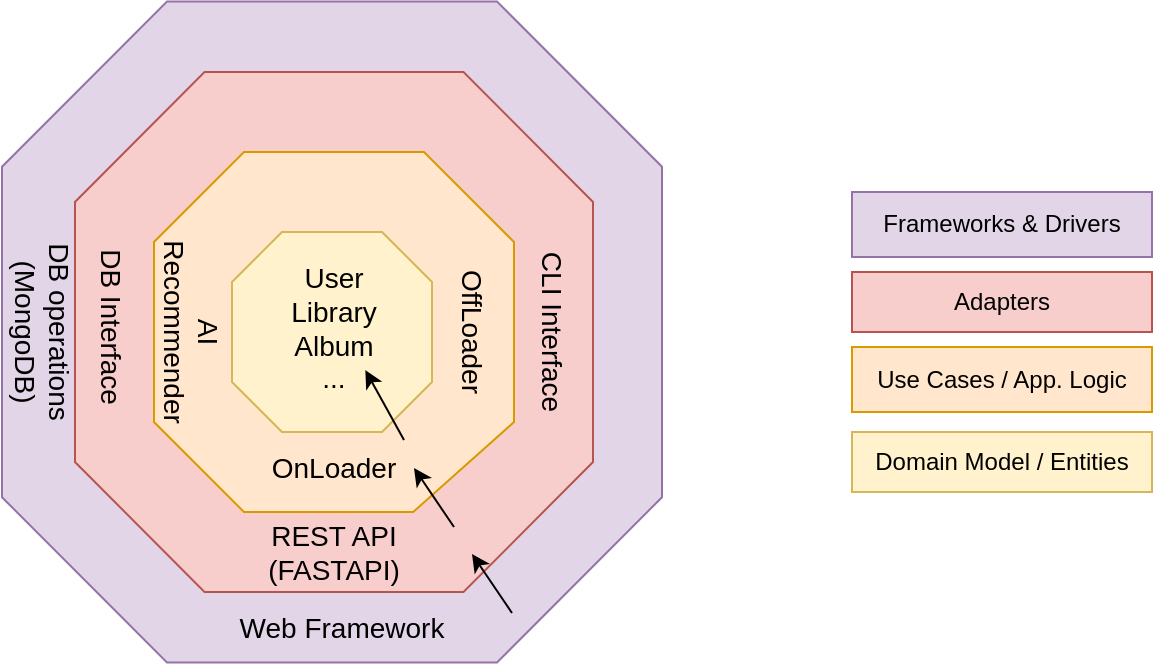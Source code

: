 <mxfile version="20.7.4" type="device"><diagram id="LpHtlrEYF32JNqHJLklz" name="Page-1"><mxGraphModel dx="780" dy="544" grid="1" gridSize="10" guides="1" tooltips="1" connect="1" arrows="1" fold="1" page="1" pageScale="1" pageWidth="1600" pageHeight="900" math="0" shadow="0"><root><mxCell id="0"/><mxCell id="1" parent="0"/><mxCell id="vwkaCsUuctNrSo7qryTY-10" value="" style="verticalLabelPosition=bottom;verticalAlign=top;html=1;shape=mxgraph.basic.polygon;polyCoords=[[0.25,0],[0.75,0],[1,0.25],[1,0.75],[0.75,1],[0.25,1],[0,0.75],[0,0.25]];polyline=0;fillColor=#e1d5e7;strokeColor=#9673a6;" parent="1" vertex="1"><mxGeometry x="195" y="124.75" width="330" height="330.5" as="geometry"/></mxCell><mxCell id="vwkaCsUuctNrSo7qryTY-7" value="" style="verticalLabelPosition=bottom;verticalAlign=top;html=1;shape=mxgraph.basic.polygon;polyCoords=[[0.25,0],[0.75,0],[1,0.25],[1,0.75],[0.75,1],[0.25,1],[0,0.75],[0,0.25]];polyline=0;fillColor=#f8cecc;strokeColor=#b85450;" parent="1" vertex="1"><mxGeometry x="231.5" y="160" width="259" height="260" as="geometry"/></mxCell><mxCell id="vwkaCsUuctNrSo7qryTY-3" value="" style="verticalLabelPosition=bottom;verticalAlign=top;html=1;shape=mxgraph.basic.polygon;polyCoords=[[0.25,0],[0.75,0],[1,0.25],[1,0.75],[0.72,1],[0.25,1],[0,0.75],[0,0.25]];polyline=0;fillColor=#ffe6cc;strokeColor=#d79b00;" parent="1" vertex="1"><mxGeometry x="271" y="200" width="180" height="180" as="geometry"/></mxCell><mxCell id="vwkaCsUuctNrSo7qryTY-1" value="" style="verticalLabelPosition=bottom;verticalAlign=top;html=1;shape=mxgraph.basic.polygon;polyCoords=[[0.25,0],[0.75,0],[1,0.25],[1,0.75],[0.75,1],[0.25,1],[0,0.75],[0,0.25]];polyline=0;fillColor=#fff2cc;strokeColor=#d6b656;" parent="1" vertex="1"><mxGeometry x="310" y="240" width="100" height="100" as="geometry"/></mxCell><mxCell id="vwkaCsUuctNrSo7qryTY-2" value="User&lt;br&gt;Library&lt;br&gt;Album&lt;br&gt;..." style="text;html=1;strokeColor=none;fillColor=none;align=center;verticalAlign=middle;whiteSpace=wrap;rounded=0;fontSize=14;" parent="1" vertex="1"><mxGeometry x="331" y="270" width="60" height="35" as="geometry"/></mxCell><mxCell id="vwkaCsUuctNrSo7qryTY-4" value="OnLoader" style="text;html=1;strokeColor=none;fillColor=none;align=center;verticalAlign=middle;whiteSpace=wrap;rounded=0;fontSize=14;" parent="1" vertex="1"><mxGeometry x="331" y="340" width="60" height="35" as="geometry"/></mxCell><mxCell id="vwkaCsUuctNrSo7qryTY-5" value="OffLoader" style="text;html=1;strokeColor=none;fillColor=none;align=center;verticalAlign=middle;whiteSpace=wrap;rounded=0;fontSize=14;rotation=90;" parent="1" vertex="1"><mxGeometry x="400" y="272.5" width="60" height="35" as="geometry"/></mxCell><mxCell id="vwkaCsUuctNrSo7qryTY-6" value="AI Recommender" style="text;html=1;strokeColor=none;fillColor=none;align=center;verticalAlign=middle;whiteSpace=wrap;rounded=0;fontSize=14;rotation=90;" parent="1" vertex="1"><mxGeometry x="255" y="272.5" width="70" height="35" as="geometry"/></mxCell><mxCell id="vwkaCsUuctNrSo7qryTY-8" value="REST API (FASTAPI)" style="text;html=1;strokeColor=none;fillColor=none;align=center;verticalAlign=middle;whiteSpace=wrap;rounded=0;fontSize=14;rotation=0;" parent="1" vertex="1"><mxGeometry x="302" y="382" width="118" height="35" as="geometry"/></mxCell><mxCell id="vwkaCsUuctNrSo7qryTY-9" value="DB Interface" style="text;html=1;strokeColor=none;fillColor=none;align=center;verticalAlign=middle;whiteSpace=wrap;rounded=0;fontSize=14;rotation=90;" parent="1" vertex="1"><mxGeometry x="210" y="270" width="80" height="35" as="geometry"/></mxCell><mxCell id="vwkaCsUuctNrSo7qryTY-11" value="DB operations (MongoDB)" style="text;html=1;strokeColor=none;fillColor=none;align=center;verticalAlign=middle;whiteSpace=wrap;rounded=0;fontSize=14;rotation=90;" parent="1" vertex="1"><mxGeometry x="162" y="272.5" width="107" height="35" as="geometry"/></mxCell><mxCell id="vwkaCsUuctNrSo7qryTY-12" value="CLI Interface" style="text;html=1;strokeColor=none;fillColor=none;align=center;verticalAlign=middle;whiteSpace=wrap;rounded=0;fontSize=14;rotation=90;" parent="1" vertex="1"><mxGeometry x="415" y="272.5" width="110" height="35" as="geometry"/></mxCell><mxCell id="vwkaCsUuctNrSo7qryTY-13" value="Web Framework" style="text;html=1;strokeColor=none;fillColor=none;align=center;verticalAlign=middle;whiteSpace=wrap;rounded=0;fontSize=14;rotation=0;" parent="1" vertex="1"><mxGeometry x="310" y="420.25" width="110" height="35" as="geometry"/></mxCell><mxCell id="vwkaCsUuctNrSo7qryTY-15" value="Domain Model / Entities" style="rounded=0;whiteSpace=wrap;html=1;fontSize=12;fillColor=#fff2cc;strokeColor=#d6b656;" parent="1" vertex="1"><mxGeometry x="620" y="340" width="150" height="30" as="geometry"/></mxCell><mxCell id="vwkaCsUuctNrSo7qryTY-16" value="Use Cases / App. Logic" style="rounded=0;whiteSpace=wrap;html=1;fontSize=12;fillColor=#ffe6cc;strokeColor=#d79b00;" parent="1" vertex="1"><mxGeometry x="620" y="297.5" width="150" height="32.5" as="geometry"/></mxCell><mxCell id="vwkaCsUuctNrSo7qryTY-19" value="Adapters" style="rounded=0;whiteSpace=wrap;html=1;fontSize=12;fillColor=#f8cecc;strokeColor=#b85450;" parent="1" vertex="1"><mxGeometry x="620" y="260" width="150" height="30" as="geometry"/></mxCell><mxCell id="vwkaCsUuctNrSo7qryTY-20" value="Frameworks &amp;amp; Drivers" style="rounded=0;whiteSpace=wrap;html=1;fontSize=12;fillColor=#e1d5e7;strokeColor=#9673a6;" parent="1" vertex="1"><mxGeometry x="620" y="220" width="150" height="32.5" as="geometry"/></mxCell><mxCell id="vwkaCsUuctNrSo7qryTY-22" value="" style="endArrow=none;html=1;rounded=0;fontSize=12;endFill=0;startArrow=classic;startFill=1;" parent="1" edge="1"><mxGeometry width="50" height="50" relative="1" as="geometry"><mxPoint x="376.667" y="309" as="sourcePoint"/><mxPoint x="396" y="344" as="targetPoint"/></mxGeometry></mxCell><mxCell id="vwkaCsUuctNrSo7qryTY-23" value="" style="endArrow=none;html=1;rounded=0;fontSize=12;entryX=1;entryY=0.5;entryDx=0;entryDy=0;endFill=0;startArrow=classic;startFill=1;" parent="1" edge="1"><mxGeometry width="50" height="50" relative="1" as="geometry"><mxPoint x="401" y="358" as="sourcePoint"/><mxPoint x="421" y="387.5" as="targetPoint"/></mxGeometry></mxCell><mxCell id="vwkaCsUuctNrSo7qryTY-24" value="" style="endArrow=none;html=1;rounded=0;fontSize=12;entryX=1;entryY=0.5;entryDx=0;entryDy=0;startArrow=classic;startFill=1;endFill=0;" parent="1" edge="1"><mxGeometry width="50" height="50" relative="1" as="geometry"><mxPoint x="430" y="401" as="sourcePoint"/><mxPoint x="450" y="430.5" as="targetPoint"/></mxGeometry></mxCell></root></mxGraphModel></diagram></mxfile>